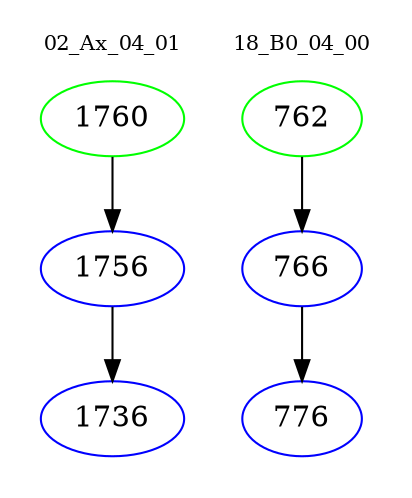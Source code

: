 digraph{
subgraph cluster_0 {
color = white
label = "02_Ax_04_01";
fontsize=10;
T0_1760 [label="1760", color="green"]
T0_1760 -> T0_1756 [color="black"]
T0_1756 [label="1756", color="blue"]
T0_1756 -> T0_1736 [color="black"]
T0_1736 [label="1736", color="blue"]
}
subgraph cluster_1 {
color = white
label = "18_B0_04_00";
fontsize=10;
T1_762 [label="762", color="green"]
T1_762 -> T1_766 [color="black"]
T1_766 [label="766", color="blue"]
T1_766 -> T1_776 [color="black"]
T1_776 [label="776", color="blue"]
}
}
